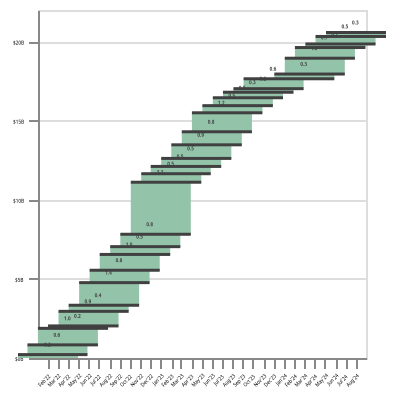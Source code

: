 {
	"$schema": "https://vega.github.io/schema/vega/v5.json",
	"autosize": {
		"type": "fit",
		"contains": "padding"
	},
	"background": null,
	"padding": 5,
	"style": "cell",
	"data": [
		{
			"name": "PDA",
			"values": "Date,PDA_adjusted\r\n2021-12-23,123\r\n2022-02-25,215\r\n2022-03-12,123\r\n2022-03-16,492\r\n2022-03-31,0\r\n2022-04-06,61\r\n2022-04-13,492\r\n2022-04-21,492\r\n2022-04-24,0\r\n2022-05-06,92\r\n2022-05-19,61\r\n2022-06-01,430\r\n2022-06-14,0\r\n2022-06-15,215\r\n2022-06-23,277\r\n2022-06-30,0\r\n2022-07-01,31\r\n2022-07-08,246\r\n2022-07-22,108\r\n2022-08-01,338\r\n2022-08-08,615\r\n2022-08-19,476\r\n2022-08-24,0\r\n2022-09-08,415\r\n2022-09-15,369\r\n2022-09-28,0\r\n2022-10-04,384\r\n2022-10-14,446\r\n2022-10-28,169\r\n2022-11-04,0\r\n2022-11-10,246\r\n2022-11-23,246\r\n2022-12-09,169\r\n2022-12-21,615\r\n2023-01-06,1752\r\n2023-01-19,1537\r\n2023-01-25,0\r\n2023-02-03,261\r\n2023-02-20,277\r\n2023-02-24,0\r\n2023-03-03,246\r\n2023-03-20,215\r\n2023-04-04,307\r\n2023-04-19,200\r\n2023-05-03,184\r\n2023-05-09,\r\n2023-05-21,375\r\n2023-05-31,300\r\n2023-06-09,\r\n2023-06-13,325\r\n2023-06-27,500\r\n2023-07-07,800\r\n2023-07-19,\r\n2023-07-25,400\r\n2023-08-14,200\r\n2023-08-29,250\r\n2023-09-06,175\r\n2023-09-07,\r\n2023-09-21,325\r\n2023-10-11,200\r\n2023-10-26,150\r\n2023-11-03,125\r\n2023-11-20,100\r\n2023-12-06,175\r\n2023-12-12,200\r\n2023-12-27,250\r\n2024-03-12,300\r\n2024-04-24,1000\r\n2024-04-26,\r\n2024-05-10,400\r\n2024-05-24,275\r\n2024-06-07,225\r\n2024-07-03,150\r\n2024-07-11,125\r\n2024-07-29,200\r\n2024-08-09,125\r\n2024-08-23,125",
			"format": {
				"type": "csv"
			}
		},
		{
			"name": "data_0",
			"source": "PDA",
			"transform": [
				{
					"type": "formula",
					"expr": "toDate(datum[\"Date\"])",
					"as": "Date"
				},
				{
					"type": "formula",
					"expr": "toNumber(datum[\"PDA_adjusted\"])",
					"as": "PDA_adjusted"
				},
				{
					"type": "filter",
					"expr": "datum.Date > datetime(2022, 1, 1)"
				},
				{
					"type": "formula",
					"expr": "datum.PDA_adjusted / 1000",
					"as": "PDA_adjusted"
				},
				{
					"field": "Date",
					"type": "timeunit",
					"units": [
						"year",
						"month"
					],
					"as": [
						"label",
						"label_end"
					]
				},
				{
					"type": "aggregate",
					"groupby": [
						"label"
					],
					"ops": [
						"sum"
					],
					"fields": [
						"PDA_adjusted"
					],
					"as": [
						"amount"
					]
				},
				{
					"type": "filter",
					"expr": "datum.amount != 0"
				},
				{
					"type": "window",
					"params": [
						null
					],
					"as": [
						"sum"
					],
					"ops": [
						"sum"
					],
					"fields": [
						"amount"
					],
					"sort": {
						"field": [],
						"order": []
					}
				},
				{
					"type": "window",
					"params": [
						null
					],
					"as": [
						"lead"
					],
					"ops": [
						"lead"
					],
					"fields": [
						"label"
					],
					"sort": {
						"field": [],
						"order": []
					}
				},
				{
					"type": "formula",
					"expr": "datum.lead === null ? datum.label : datum.lead",
					"as": "lead"
				},
				{
					"type": "formula",
					"expr": "datum.label === 'End' ? 0 : datum.sum - datum.amount",
					"as": "previous_sum"
				},
				{
					"type": "formula",
					"expr": "datum.label === 'End' ? datum.sum : datum.amount",
					"as": "amount"
				},
				{
					"type": "formula",
					"expr": "format(datum.amount, '.1f')",
					"as": "text_amount"
				},
				{
					"type": "formula",
					"expr": "(datum.sum + datum.previous_sum) / 2",
					"as": "center"
				},
				{
					"type": "formula",
					"expr": "datum.sum < datum.previous_sum ? datum.sum : ''",
					"as": "sum_dec"
				},
				{
					"type": "formula",
					"expr": "datum.sum > datum.previous_sum ? datum.sum : ''",
					"as": "sum_inc"
				}
			]
		},
		{
			"name": "data_1",
			"source": "data_0",
			"transform": [
				{
					"type": "filter",
					"expr": "(isDate(datum[\"label\"]) || (isValid(datum[\"label\"]) && isFinite(+datum[\"label\"]))) && isValid(datum[\"previous_sum\"]) && isFinite(+datum[\"previous_sum\"])"
				}
			]
		},
		{
			"name": "data_2",
			"source": "data_0",
			"transform": [
				{
					"type": "filter",
					"expr": "(isDate(datum[\"label\"]) || (isValid(datum[\"label\"]) && isFinite(+datum[\"label\"]))) && isValid(datum[\"sum\"]) && isFinite(+datum[\"sum\"])"
				}
			]
		},
		{
			"name": "data_3",
			"source": "data_0",
			"transform": [
				{
					"type": "filter",
					"expr": "(isDate(datum[\"label\"]) || (isValid(datum[\"label\"]) && isFinite(+datum[\"label\"]))) && isValid(datum[\"sum_inc\"]) && isFinite(+datum[\"sum_inc\"])"
				}
			]
		},
		{
			"name": "data_4",
			"source": "data_0",
			"transform": [
				{
					"type": "filter",
					"expr": "(isDate(datum[\"label\"]) || (isValid(datum[\"label\"]) && isFinite(+datum[\"label\"]))) && isValid(datum[\"sum_dec\"]) && isFinite(+datum[\"sum_dec\"])"
				}
			]
		}
	],
	"signals": [
		{
			"name": "width",
			"init": "isFinite(containerSize()[0]) ? containerSize()[0] : 200",
			"on": [
				{
					"update": "isFinite(containerSize()[0]) ? containerSize()[0] : 200",
					"events": "window:resize"
				}
			]
		},
		{
			"name": "height",
			"init": "isFinite(containerSize()[1]) ? containerSize()[1] : 200",
			"on": [
				{
					"update": "isFinite(containerSize()[1]) ? containerSize()[1] : 200",
					"events": "window:resize"
				}
			]
		},
		{
			"name": "fontSize",
			"update": "width/70"
		}
	],
	"marks": [
		{
			"name": "layer_0_marks",
			"type": "rect",
			"style": [
				"bar"
			],
			"from": {
				"data": "data_1"
			},
			"encode": {
				"update": {
					"fill": [
						{
							"test": "indexof([\"Begin\",\"End\"], datum[\"datum.label\"]) !== -1",
							"value": "#f7e0b6"
						},
						{
							"test": "datum.sum < datum.previous_sum",
							"value": "#f78a64"
						},
						{
							"value": "#93c4aa"
						}
					],
					"ariaRoleDescription": {
						"value": "bar"
					},
					"description": {
						"signal": "\"label: \" + (timeFormat(datum[\"label\"], '%b`%y')) + \"; Amount: \" + (format(datum[\"previous_sum\"], \"$\")) + \"; sum: \" + (format(datum[\"sum\"], \"\"))"
					},
					"xc": {
						"scale": "x",
						"field": "label"
					},
					"width": {
						"value": 30
					},
					"y": {
						"scale": "y",
						"field": "previous_sum"
					},
					"y2": {
						"scale": "y",
						"field": "sum"
					}
				}
			}
		},
		{
			"name": "layer_1_marks",
			"type": "rule",
			"style": [
				"rule"
			],
			"from": {
				"data": "data_2"
			},
			"encode": {
				"update": {
					"opacity": {
						"value": 1
					},
					"strokeWidth": {
						"value": 1.5
					},
					"stroke": {
						"value": "#404040"
					},
					"description": {
						"signal": "\"label: \" + (timeFormat(datum[\"label\"], '%b`%y')) + \"; sum: \" + (format(datum[\"sum\"], \"$\")) + \"; lead: \" + (timeFormat(datum[\"lead\"], '%b %d, %Y'))"
					},
					"x": {
						"scale": "x",
						"field": "label",
						"offset": -15
					},
					"x2": {
						"scale": "x",
						"field": "lead",
						"offset": 15
					},
					"y": {
						"scale": "y",
						"field": "sum"
					}
				}
			}
		},
		{
			"name": "layer_2_marks",
			"type": "text",
			"style": [
				"text"
			],
			"from": {
				"data": "data_3"
			},
			"encode": {
				"update": {
					"baseline": {
						"value": "bottom"
					},
					"dy": {
						"value": -4
					},
					"fontSize": {
						"signal": "fontSize"
					},
					"fill": {
						"value": "#404040"
					},
					"description": {
						"signal": "\"label: \" + (timeFormat(datum[\"label\"], '%b`%y')) + \"; sum_inc: \" + (format(datum[\"sum_inc\"], \"$\")) + \"; text_amount: \" + (isValid(datum[\"text_amount\"]) ? datum[\"text_amount\"] : \"\"+datum[\"text_amount\"])"
					},
					"x": {
						"scale": "x",
						"field": "label"
					},
					"y": {
						"scale": "y",
						"field": "sum_inc"
					},
					"text": {
						"signal": "isValid(datum[\"text_amount\"]) ? datum[\"text_amount\"] : \"\"+datum[\"text_amount\"]"
					},
					"align": {
						"value": "center"
					}
				}
			}
		},
		{
			"name": "layer_3_marks",
			"type": "text",
			"style": [
				"text"
			],
			"from": {
				"data": "data_4"
			},
			"encode": {
				"update": {
					"baseline": {
						"value": "top"
					},
					"dy": {
						"value": 4
					},
					"fill": {
						"value": "#404040"
					},
					"description": {
						"signal": "\"label: \" + (timeFormat(datum[\"label\"], '%b`%y')) + \"; sum_dec: \" + (format(datum[\"sum_dec\"], \"$\"))"
					},
					"x": {
						"scale": "x",
						"field": "label"
					},
					"y": {
						"scale": "y",
						"field": "sum_dec"
					},
					"text": {
						"signal": "isValid(datum[\"sum_dec\"]) ? datum[\"sum_dec\"] : \"\"+datum[\"sum_dec\"]"
					},
					"align": {
						"value": "center"
					}
				}
			}
		}
	],
	"scales": [
		{
			"name": "x",
			"type": "time",
			"domain": {
				"fields": [
					{
						"data": "data_1",
						"field": "label"
					},
					{
						"data": "data_2",
						"field": "label"
					},
					{
						"data": "data_2",
						"field": "lead"
					},
					{
						"data": "data_3",
						"field": "label"
					},
					{
						"data": "data_4",
						"field": "label"
					}
				]
			},
			"range": [
				0,
				{
					"signal": "width"
				}
			],
			"padding": 5
		},
		{
			"name": "y",
			"type": "linear",
			"domain": {
				"fields": [
					{
						"data": "data_1",
						"field": "previous_sum"
					},
					{
						"data": "data_1",
						"field": "sum"
					},
					{
						"data": "data_2",
						"field": "sum"
					},
					{
						"data": "data_3",
						"field": "sum_inc"
					},
					{
						"data": "data_4",
						"field": "sum_dec"
					}
				]
			},
			"range": [
				{
					"signal": "height"
				},
				0
			],
			"nice": true,
			"zero": true
		}
	],
	"axes": [
		{
			"scale": "y",
			"orient": "left",
			"tickCount": 5,
			"gridScale": "x",
			"grid": true,
			"domain": false,
			"labels": false,
			"aria": false,
			"maxExtent": 0,
			"minExtent": 0,
			"ticks": false,
			"zindex": 0
		},
		{
			"scale": "x",
			"orient": "bottom",
			"grid": false,
			"format": "%b`%y",
			"labelAngle": 315,
			"labelOverlap": false,
			"tickCount": {
				"interval": "month",
				"step": 1
			},
			"labelAlign": "right",
			"labelBaseline": "top",
			"labelFlush": true,
			"encode": {
				"labels": {
					"update": {
						"fontSize": {
							"signal": "fontSize"
						}
					}
				}
			},
			"zindex": 0
		},
		{
			"scale": "y",
			"orient": "left",
			"grid": false,
			"format": "$",
			"labelAngle": 0,
			"tickCount": 5,
			"labelAlign": "right",
			"labelOverlap": true,
			"encode": {
				"labels": {
					"update": {
						"fontSize": {
							"signal": "fontSize"
						},
						"text": {
							"signal": "datum.label + 'B'"
						}
					}
				}
			},
			"zindex": 0
		}
	],
	"config": {
		"style": {
			"text": {
				"fontWeight": "bold"
			}
		}
	}
}